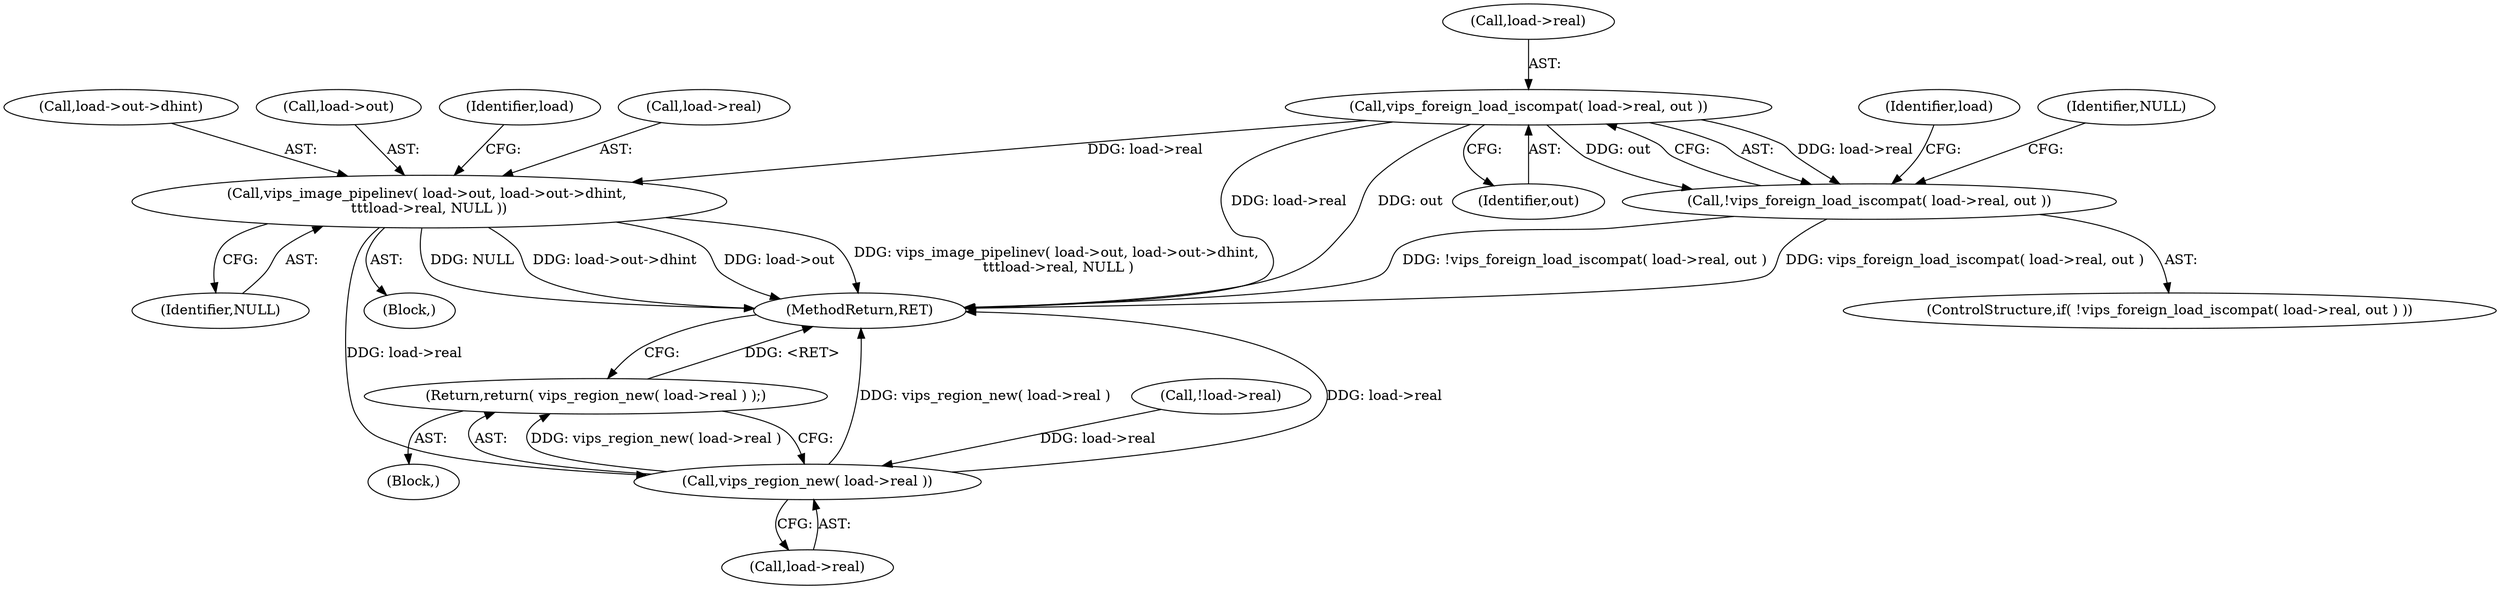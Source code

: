 digraph "1_libvips_20d840e6da15c1574b3ed998bc92f91d1e36c2a5@del" {
"1000154" [label="(Call,vips_foreign_load_iscompat( load->real, out ))"];
"1000153" [label="(Call,!vips_foreign_load_iscompat( load->real, out ))"];
"1000161" [label="(Call,vips_image_pipelinev( load->out, load->out->dhint, \n\t\t\tload->real, NULL ))"];
"1000175" [label="(Call,vips_region_new( load->real ))"];
"1000174" [label="(Return,return( vips_region_new( load->real ) );)"];
"1000117" [label="(Call,!load->real)"];
"1000177" [label="(Identifier,load)"];
"1000174" [label="(Return,return( vips_region_new( load->real ) );)"];
"1000163" [label="(Identifier,load)"];
"1000170" [label="(Call,load->real)"];
"1000154" [label="(Call,vips_foreign_load_iscompat( load->real, out ))"];
"1000152" [label="(ControlStructure,if( !vips_foreign_load_iscompat( load->real, out ) ))"];
"1000175" [label="(Call,vips_region_new( load->real ))"];
"1000165" [label="(Call,load->out->dhint)"];
"1000158" [label="(Identifier,out)"];
"1000179" [label="(MethodReturn,RET)"];
"1000121" [label="(Block,)"];
"1000176" [label="(Call,load->real)"];
"1000162" [label="(Call,load->out)"];
"1000173" [label="(Identifier,NULL)"];
"1000153" [label="(Call,!vips_foreign_load_iscompat( load->real, out ))"];
"1000155" [label="(Call,load->real)"];
"1000161" [label="(Call,vips_image_pipelinev( load->out, load->out->dhint, \n\t\t\tload->real, NULL ))"];
"1000108" [label="(Block,)"];
"1000160" [label="(Identifier,NULL)"];
"1000154" -> "1000153"  [label="AST: "];
"1000154" -> "1000158"  [label="CFG: "];
"1000155" -> "1000154"  [label="AST: "];
"1000158" -> "1000154"  [label="AST: "];
"1000153" -> "1000154"  [label="CFG: "];
"1000154" -> "1000179"  [label="DDG: load->real"];
"1000154" -> "1000179"  [label="DDG: out"];
"1000154" -> "1000153"  [label="DDG: load->real"];
"1000154" -> "1000153"  [label="DDG: out"];
"1000154" -> "1000161"  [label="DDG: load->real"];
"1000153" -> "1000152"  [label="AST: "];
"1000160" -> "1000153"  [label="CFG: "];
"1000163" -> "1000153"  [label="CFG: "];
"1000153" -> "1000179"  [label="DDG: !vips_foreign_load_iscompat( load->real, out )"];
"1000153" -> "1000179"  [label="DDG: vips_foreign_load_iscompat( load->real, out )"];
"1000161" -> "1000121"  [label="AST: "];
"1000161" -> "1000173"  [label="CFG: "];
"1000162" -> "1000161"  [label="AST: "];
"1000165" -> "1000161"  [label="AST: "];
"1000170" -> "1000161"  [label="AST: "];
"1000173" -> "1000161"  [label="AST: "];
"1000177" -> "1000161"  [label="CFG: "];
"1000161" -> "1000179"  [label="DDG: load->out"];
"1000161" -> "1000179"  [label="DDG: vips_image_pipelinev( load->out, load->out->dhint, \n\t\t\tload->real, NULL )"];
"1000161" -> "1000179"  [label="DDG: NULL"];
"1000161" -> "1000179"  [label="DDG: load->out->dhint"];
"1000161" -> "1000175"  [label="DDG: load->real"];
"1000175" -> "1000174"  [label="AST: "];
"1000175" -> "1000176"  [label="CFG: "];
"1000176" -> "1000175"  [label="AST: "];
"1000174" -> "1000175"  [label="CFG: "];
"1000175" -> "1000179"  [label="DDG: load->real"];
"1000175" -> "1000179"  [label="DDG: vips_region_new( load->real )"];
"1000175" -> "1000174"  [label="DDG: vips_region_new( load->real )"];
"1000117" -> "1000175"  [label="DDG: load->real"];
"1000174" -> "1000108"  [label="AST: "];
"1000179" -> "1000174"  [label="CFG: "];
"1000174" -> "1000179"  [label="DDG: <RET>"];
}
